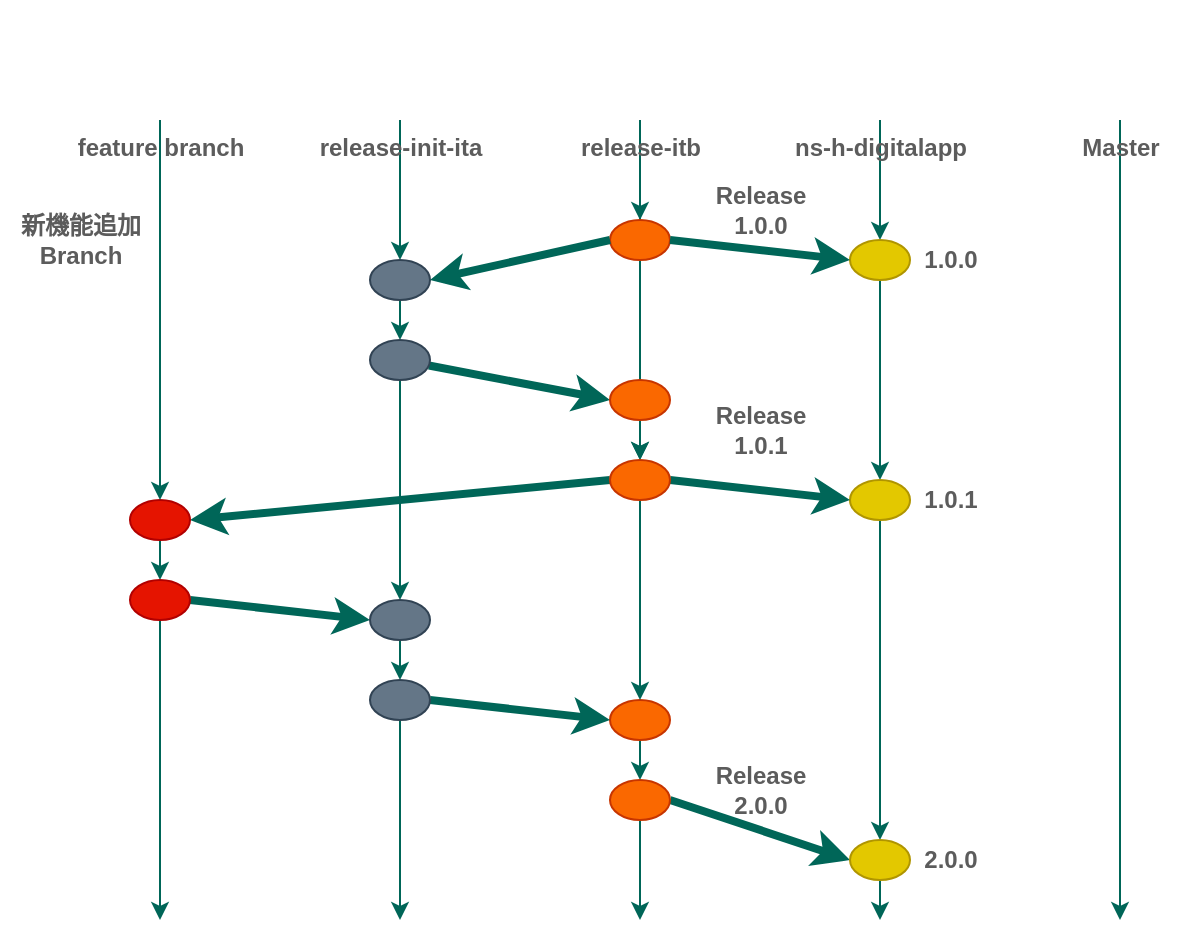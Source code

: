 <mxfile version="13.6.6" type="github">
  <diagram id="Ggrinw4O46cQOI9oRwe4" name="Page-1">
    <mxGraphModel dx="887" dy="423" grid="1" gridSize="10" guides="1" tooltips="1" connect="1" arrows="1" fold="1" page="1" pageScale="1" pageWidth="850" pageHeight="1100" math="0" shadow="0">
      <root>
        <mxCell id="0" />
        <mxCell id="1" parent="0" />
        <mxCell id="ERnlBITZ9IQvzJdjA-x8-9" value="" style="edgeStyle=orthogonalEdgeStyle;rounded=0;orthogonalLoop=1;jettySize=auto;html=1;strokeColor=#006658;fontColor=#5C5C5C;" edge="1" parent="1" source="ERnlBITZ9IQvzJdjA-x8-1">
          <mxGeometry relative="1" as="geometry">
            <mxPoint x="640" y="520" as="targetPoint" />
          </mxGeometry>
        </mxCell>
        <mxCell id="ERnlBITZ9IQvzJdjA-x8-1" value="Master" style="shape=image;html=1;verticalAlign=top;verticalLabelPosition=bottom;imageAspect=0;aspect=fixed;image=https://cdn4.iconfinder.com/data/icons/ionicons/512/icon-social-github-128.png;rounded=1;fillColor=#21C0A5;strokeColor=#006658;fontColor=#5C5C5C;fontStyle=1" vertex="1" parent="1">
          <mxGeometry x="610" y="60" width="60" height="60" as="geometry" />
        </mxCell>
        <mxCell id="ERnlBITZ9IQvzJdjA-x8-11" value="" style="edgeStyle=orthogonalEdgeStyle;rounded=0;orthogonalLoop=1;jettySize=auto;html=1;strokeColor=#006658;fontColor=#5C5C5C;" edge="1" parent="1" source="ERnlBITZ9IQvzJdjA-x8-2" target="ERnlBITZ9IQvzJdjA-x8-10">
          <mxGeometry relative="1" as="geometry" />
        </mxCell>
        <mxCell id="ERnlBITZ9IQvzJdjA-x8-2" value="ns-h-digitalapp" style="shape=image;html=1;verticalAlign=top;verticalLabelPosition=bottom;imageAspect=0;aspect=fixed;image=https://cdn4.iconfinder.com/data/icons/ionicons/512/icon-social-github-128.png;rounded=1;fillColor=#21C0A5;strokeColor=#006658;fontColor=#5C5C5C;fontStyle=1" vertex="1" parent="1">
          <mxGeometry x="490" y="60" width="60" height="60" as="geometry" />
        </mxCell>
        <mxCell id="ERnlBITZ9IQvzJdjA-x8-20" style="edgeStyle=orthogonalEdgeStyle;curved=0;rounded=1;sketch=0;orthogonalLoop=1;jettySize=auto;html=1;exitX=0.5;exitY=1;exitDx=0;exitDy=0;strokeColor=#006658;fontColor=#5C5C5C;" edge="1" parent="1" source="ERnlBITZ9IQvzJdjA-x8-3">
          <mxGeometry relative="1" as="geometry">
            <mxPoint x="400" y="290" as="targetPoint" />
          </mxGeometry>
        </mxCell>
        <mxCell id="ERnlBITZ9IQvzJdjA-x8-31" style="edgeStyle=none;rounded=1;sketch=0;orthogonalLoop=1;jettySize=auto;html=1;entryX=0.5;entryY=0;entryDx=0;entryDy=0;endArrow=classic;endFill=1;strokeColor=#006658;strokeWidth=1;fontColor=#5C5C5C;" edge="1" parent="1" source="ERnlBITZ9IQvzJdjA-x8-3" target="ERnlBITZ9IQvzJdjA-x8-30">
          <mxGeometry relative="1" as="geometry" />
        </mxCell>
        <mxCell id="ERnlBITZ9IQvzJdjA-x8-3" value="release-itb" style="shape=image;html=1;verticalAlign=top;verticalLabelPosition=bottom;imageAspect=0;aspect=fixed;image=https://cdn4.iconfinder.com/data/icons/ionicons/512/icon-social-github-128.png;rounded=1;fillColor=#21C0A5;strokeColor=#006658;fontColor=#5C5C5C;fontStyle=1" vertex="1" parent="1">
          <mxGeometry x="370" y="60" width="60" height="60" as="geometry" />
        </mxCell>
        <mxCell id="ERnlBITZ9IQvzJdjA-x8-15" style="edgeStyle=orthogonalEdgeStyle;curved=0;rounded=1;sketch=0;orthogonalLoop=1;jettySize=auto;html=1;entryX=0.5;entryY=0;entryDx=0;entryDy=0;strokeColor=#006658;fontColor=#5C5C5C;" edge="1" parent="1" source="ERnlBITZ9IQvzJdjA-x8-4" target="ERnlBITZ9IQvzJdjA-x8-13">
          <mxGeometry relative="1" as="geometry" />
        </mxCell>
        <mxCell id="ERnlBITZ9IQvzJdjA-x8-4" value="release-init-ita" style="shape=image;html=1;verticalAlign=top;verticalLabelPosition=bottom;imageAspect=0;aspect=fixed;image=https://cdn4.iconfinder.com/data/icons/ionicons/512/icon-social-github-128.png;rounded=1;fillColor=#21C0A5;strokeColor=#006658;fontColor=#5C5C5C;fontStyle=1" vertex="1" parent="1">
          <mxGeometry x="250" y="60" width="60" height="60" as="geometry" />
        </mxCell>
        <mxCell id="ERnlBITZ9IQvzJdjA-x8-5" value="feature branch" style="shape=image;html=1;verticalAlign=top;verticalLabelPosition=bottom;imageAspect=0;aspect=fixed;image=https://cdn4.iconfinder.com/data/icons/ionicons/512/icon-social-github-128.png;rounded=1;fillColor=#21C0A5;strokeColor=#006658;fontColor=#5C5C5C;fontStyle=1" vertex="1" parent="1">
          <mxGeometry x="130" y="60" width="60" height="60" as="geometry" />
        </mxCell>
        <mxCell id="ERnlBITZ9IQvzJdjA-x8-27" value="" style="edgeStyle=orthogonalEdgeStyle;curved=0;rounded=1;sketch=0;orthogonalLoop=1;jettySize=auto;html=1;strokeColor=#006658;fontColor=#5C5C5C;" edge="1" parent="1" source="ERnlBITZ9IQvzJdjA-x8-10" target="ERnlBITZ9IQvzJdjA-x8-26">
          <mxGeometry relative="1" as="geometry" />
        </mxCell>
        <mxCell id="ERnlBITZ9IQvzJdjA-x8-10" value="" style="ellipse;whiteSpace=wrap;html=1;rounded=1;verticalAlign=bottom;fillColor=#e3c800;strokeColor=#B09500;align=center;fontSize=10;fontColor=#ffffff;" vertex="1" parent="1">
          <mxGeometry x="505" y="180" width="30" height="20" as="geometry" />
        </mxCell>
        <mxCell id="ERnlBITZ9IQvzJdjA-x8-29" style="edgeStyle=orthogonalEdgeStyle;curved=0;rounded=1;sketch=0;orthogonalLoop=1;jettySize=auto;html=1;exitX=0.5;exitY=1;exitDx=0;exitDy=0;entryX=0.5;entryY=0;entryDx=0;entryDy=0;strokeColor=#006658;fontColor=#5C5C5C;" edge="1" parent="1" source="ERnlBITZ9IQvzJdjA-x8-13" target="ERnlBITZ9IQvzJdjA-x8-17">
          <mxGeometry relative="1" as="geometry" />
        </mxCell>
        <mxCell id="ERnlBITZ9IQvzJdjA-x8-13" value="" style="ellipse;whiteSpace=wrap;html=1;rounded=1;verticalAlign=bottom;fillColor=#647687;strokeColor=#314354;align=center;fontSize=10;fontColor=#ffffff;" vertex="1" parent="1">
          <mxGeometry x="265" y="190" width="30" height="20" as="geometry" />
        </mxCell>
        <mxCell id="ERnlBITZ9IQvzJdjA-x8-24" style="rounded=1;sketch=0;orthogonalLoop=1;jettySize=auto;html=1;entryX=0;entryY=0.5;entryDx=0;entryDy=0;strokeColor=#006658;fontColor=#5C5C5C;endArrow=classic;endFill=1;strokeWidth=4;" edge="1" parent="1" source="ERnlBITZ9IQvzJdjA-x8-17" target="ERnlBITZ9IQvzJdjA-x8-21">
          <mxGeometry relative="1" as="geometry" />
        </mxCell>
        <mxCell id="ERnlBITZ9IQvzJdjA-x8-45" value="" style="edgeStyle=none;rounded=1;sketch=0;orthogonalLoop=1;jettySize=auto;html=1;strokeColor=#006658;strokeWidth=1;fontColor=#5C5C5C;" edge="1" parent="1" source="ERnlBITZ9IQvzJdjA-x8-17" target="ERnlBITZ9IQvzJdjA-x8-44">
          <mxGeometry relative="1" as="geometry" />
        </mxCell>
        <mxCell id="ERnlBITZ9IQvzJdjA-x8-17" value="" style="ellipse;whiteSpace=wrap;html=1;rounded=1;verticalAlign=bottom;fillColor=#647687;strokeColor=#314354;align=center;fontSize=10;fontColor=#ffffff;" vertex="1" parent="1">
          <mxGeometry x="265" y="230" width="30" height="20" as="geometry" />
        </mxCell>
        <mxCell id="ERnlBITZ9IQvzJdjA-x8-43" style="rounded=1;sketch=0;orthogonalLoop=1;jettySize=auto;html=1;entryX=1;entryY=0.5;entryDx=0;entryDy=0;strokeColor=#006658;fontColor=#5C5C5C;strokeWidth=4;exitX=0;exitY=0.5;exitDx=0;exitDy=0;" edge="1" parent="1" source="ERnlBITZ9IQvzJdjA-x8-77" target="ERnlBITZ9IQvzJdjA-x8-38">
          <mxGeometry relative="1" as="geometry" />
        </mxCell>
        <mxCell id="ERnlBITZ9IQvzJdjA-x8-78" style="edgeStyle=none;rounded=1;sketch=0;orthogonalLoop=1;jettySize=auto;html=1;exitX=0.5;exitY=1;exitDx=0;exitDy=0;entryX=0.5;entryY=0;entryDx=0;entryDy=0;strokeColor=#006658;strokeWidth=1;fontColor=#5C5C5C;" edge="1" parent="1" source="ERnlBITZ9IQvzJdjA-x8-21" target="ERnlBITZ9IQvzJdjA-x8-77">
          <mxGeometry relative="1" as="geometry" />
        </mxCell>
        <mxCell id="ERnlBITZ9IQvzJdjA-x8-21" value="" style="ellipse;whiteSpace=wrap;html=1;rounded=1;verticalAlign=bottom;fillColor=#fa6800;strokeColor=#C73500;align=center;fontSize=10;fontColor=#ffffff;" vertex="1" parent="1">
          <mxGeometry x="385" y="250" width="30" height="20" as="geometry" />
        </mxCell>
        <mxCell id="ERnlBITZ9IQvzJdjA-x8-60" value="" style="edgeStyle=none;rounded=1;sketch=0;orthogonalLoop=1;jettySize=auto;html=1;strokeColor=#006658;strokeWidth=1;fontColor=#5C5C5C;" edge="1" parent="1" source="ERnlBITZ9IQvzJdjA-x8-26" target="ERnlBITZ9IQvzJdjA-x8-59">
          <mxGeometry relative="1" as="geometry" />
        </mxCell>
        <mxCell id="ERnlBITZ9IQvzJdjA-x8-26" value="" style="ellipse;whiteSpace=wrap;html=1;rounded=1;verticalAlign=bottom;fillColor=#e3c800;strokeColor=#B09500;align=center;fontSize=10;fontColor=#ffffff;" vertex="1" parent="1">
          <mxGeometry x="505" y="300" width="30" height="20" as="geometry" />
        </mxCell>
        <mxCell id="ERnlBITZ9IQvzJdjA-x8-30" value="" style="ellipse;whiteSpace=wrap;html=1;rounded=1;verticalAlign=bottom;fillColor=#fa6800;strokeColor=#C73500;align=center;fontSize=10;fontColor=#ffffff;" vertex="1" parent="1">
          <mxGeometry x="385" y="170" width="30" height="20" as="geometry" />
        </mxCell>
        <mxCell id="ERnlBITZ9IQvzJdjA-x8-32" style="rounded=1;sketch=0;orthogonalLoop=1;jettySize=auto;html=1;entryX=0;entryY=0.5;entryDx=0;entryDy=0;strokeColor=#006658;fontColor=#5C5C5C;endArrow=classic;endFill=1;strokeWidth=4;exitX=1;exitY=0.5;exitDx=0;exitDy=0;" edge="1" parent="1" source="ERnlBITZ9IQvzJdjA-x8-77" target="ERnlBITZ9IQvzJdjA-x8-26">
          <mxGeometry relative="1" as="geometry">
            <mxPoint x="291.389" y="349.998" as="sourcePoint" />
            <mxPoint x="385" y="403.49" as="targetPoint" />
          </mxGeometry>
        </mxCell>
        <mxCell id="ERnlBITZ9IQvzJdjA-x8-33" style="rounded=1;sketch=0;orthogonalLoop=1;jettySize=auto;html=1;entryX=1;entryY=0.5;entryDx=0;entryDy=0;strokeColor=#006658;fontColor=#5C5C5C;endArrow=classic;endFill=1;strokeWidth=4;exitX=0;exitY=0.5;exitDx=0;exitDy=0;" edge="1" parent="1" source="ERnlBITZ9IQvzJdjA-x8-30" target="ERnlBITZ9IQvzJdjA-x8-13">
          <mxGeometry relative="1" as="geometry">
            <mxPoint x="291.389" y="189.998" as="sourcePoint" />
            <mxPoint x="385" y="243.49" as="targetPoint" />
          </mxGeometry>
        </mxCell>
        <mxCell id="ERnlBITZ9IQvzJdjA-x8-36" style="rounded=1;sketch=0;orthogonalLoop=1;jettySize=auto;html=1;entryX=0;entryY=0.5;entryDx=0;entryDy=0;strokeColor=#006658;fontColor=#5C5C5C;endArrow=classic;endFill=1;strokeWidth=4;exitX=1;exitY=0.5;exitDx=0;exitDy=0;" edge="1" parent="1" source="ERnlBITZ9IQvzJdjA-x8-30" target="ERnlBITZ9IQvzJdjA-x8-10">
          <mxGeometry relative="1" as="geometry">
            <mxPoint x="420" y="180" as="sourcePoint" />
            <mxPoint x="493.61" y="300" as="targetPoint" />
          </mxGeometry>
        </mxCell>
        <mxCell id="ERnlBITZ9IQvzJdjA-x8-51" style="edgeStyle=none;rounded=1;sketch=0;orthogonalLoop=1;jettySize=auto;html=1;entryX=0;entryY=0.5;entryDx=0;entryDy=0;strokeColor=#006658;strokeWidth=4;fontColor=#5C5C5C;exitX=1;exitY=0.5;exitDx=0;exitDy=0;" edge="1" parent="1" source="ERnlBITZ9IQvzJdjA-x8-55" target="ERnlBITZ9IQvzJdjA-x8-44">
          <mxGeometry relative="1" as="geometry" />
        </mxCell>
        <mxCell id="ERnlBITZ9IQvzJdjA-x8-56" value="" style="edgeStyle=none;rounded=1;sketch=0;orthogonalLoop=1;jettySize=auto;html=1;strokeColor=#006658;strokeWidth=1;fontColor=#5C5C5C;" edge="1" parent="1" source="ERnlBITZ9IQvzJdjA-x8-38" target="ERnlBITZ9IQvzJdjA-x8-55">
          <mxGeometry relative="1" as="geometry" />
        </mxCell>
        <mxCell id="ERnlBITZ9IQvzJdjA-x8-38" value="" style="ellipse;whiteSpace=wrap;html=1;rounded=1;verticalAlign=bottom;fillColor=#e51400;strokeColor=#B20000;align=center;fontSize=10;fontColor=#ffffff;" vertex="1" parent="1">
          <mxGeometry x="145" y="310" width="30" height="20" as="geometry" />
        </mxCell>
        <mxCell id="ERnlBITZ9IQvzJdjA-x8-41" style="edgeStyle=orthogonalEdgeStyle;curved=0;rounded=1;sketch=0;orthogonalLoop=1;jettySize=auto;html=1;exitX=0.5;exitY=1;exitDx=0;exitDy=0;fontColor=#5C5C5C;strokeColor=#006658;" edge="1" parent="1" source="ERnlBITZ9IQvzJdjA-x8-5" target="ERnlBITZ9IQvzJdjA-x8-38">
          <mxGeometry relative="1" as="geometry">
            <mxPoint x="160" y="420" as="targetPoint" />
            <mxPoint x="160" y="120" as="sourcePoint" />
          </mxGeometry>
        </mxCell>
        <mxCell id="ERnlBITZ9IQvzJdjA-x8-50" value="" style="edgeStyle=none;rounded=1;sketch=0;orthogonalLoop=1;jettySize=auto;html=1;strokeColor=#006658;strokeWidth=1;fontColor=#5C5C5C;" edge="1" parent="1" source="ERnlBITZ9IQvzJdjA-x8-44" target="ERnlBITZ9IQvzJdjA-x8-49">
          <mxGeometry relative="1" as="geometry" />
        </mxCell>
        <mxCell id="ERnlBITZ9IQvzJdjA-x8-44" value="" style="ellipse;whiteSpace=wrap;html=1;rounded=1;verticalAlign=bottom;fillColor=#647687;strokeColor=#314354;align=center;fontSize=10;fontColor=#ffffff;" vertex="1" parent="1">
          <mxGeometry x="265" y="360" width="30" height="20" as="geometry" />
        </mxCell>
        <mxCell id="ERnlBITZ9IQvzJdjA-x8-63" style="edgeStyle=none;rounded=1;sketch=0;orthogonalLoop=1;jettySize=auto;html=1;entryX=0;entryY=0.5;entryDx=0;entryDy=0;strokeColor=#006658;strokeWidth=4;fontColor=#5C5C5C;fillColor=#21C0A5;exitX=1;exitY=0.5;exitDx=0;exitDy=0;" edge="1" parent="1" source="ERnlBITZ9IQvzJdjA-x8-80" target="ERnlBITZ9IQvzJdjA-x8-59">
          <mxGeometry relative="1" as="geometry">
            <mxPoint x="415" y="480" as="sourcePoint" />
            <mxPoint x="505" y="470" as="targetPoint" />
          </mxGeometry>
        </mxCell>
        <mxCell id="ERnlBITZ9IQvzJdjA-x8-82" style="edgeStyle=none;rounded=1;sketch=0;orthogonalLoop=1;jettySize=auto;html=1;exitX=0.5;exitY=1;exitDx=0;exitDy=0;entryX=0.5;entryY=0;entryDx=0;entryDy=0;strokeColor=#006658;strokeWidth=1;fontColor=#5C5C5C;" edge="1" parent="1" source="ERnlBITZ9IQvzJdjA-x8-46" target="ERnlBITZ9IQvzJdjA-x8-80">
          <mxGeometry relative="1" as="geometry" />
        </mxCell>
        <mxCell id="ERnlBITZ9IQvzJdjA-x8-46" value="" style="ellipse;whiteSpace=wrap;html=1;rounded=1;verticalAlign=bottom;fillColor=#fa6800;strokeColor=#C73500;align=center;fontSize=10;fontColor=#ffffff;" vertex="1" parent="1">
          <mxGeometry x="385" y="410" width="30" height="20" as="geometry" />
        </mxCell>
        <mxCell id="ERnlBITZ9IQvzJdjA-x8-52" style="edgeStyle=none;rounded=1;sketch=0;orthogonalLoop=1;jettySize=auto;html=1;exitX=0.5;exitY=1;exitDx=0;exitDy=0;strokeColor=#006658;strokeWidth=1;fontColor=#5C5C5C;" edge="1" parent="1" source="ERnlBITZ9IQvzJdjA-x8-49">
          <mxGeometry relative="1" as="geometry">
            <mxPoint x="280" y="520" as="targetPoint" />
          </mxGeometry>
        </mxCell>
        <mxCell id="ERnlBITZ9IQvzJdjA-x8-54" style="edgeStyle=none;rounded=1;sketch=0;orthogonalLoop=1;jettySize=auto;html=1;exitX=1;exitY=0.5;exitDx=0;exitDy=0;entryX=0;entryY=0.5;entryDx=0;entryDy=0;strokeColor=#006658;strokeWidth=4;fontColor=#5C5C5C;" edge="1" parent="1" source="ERnlBITZ9IQvzJdjA-x8-49" target="ERnlBITZ9IQvzJdjA-x8-46">
          <mxGeometry relative="1" as="geometry" />
        </mxCell>
        <mxCell id="ERnlBITZ9IQvzJdjA-x8-49" value="" style="ellipse;whiteSpace=wrap;html=1;rounded=1;verticalAlign=bottom;fillColor=#647687;strokeColor=#314354;align=center;fontSize=10;fontColor=#ffffff;" vertex="1" parent="1">
          <mxGeometry x="265" y="400" width="30" height="20" as="geometry" />
        </mxCell>
        <mxCell id="ERnlBITZ9IQvzJdjA-x8-57" style="edgeStyle=none;rounded=1;sketch=0;orthogonalLoop=1;jettySize=auto;html=1;strokeColor=#006658;strokeWidth=1;fontColor=#5C5C5C;" edge="1" parent="1" source="ERnlBITZ9IQvzJdjA-x8-55">
          <mxGeometry relative="1" as="geometry">
            <mxPoint x="160" y="520" as="targetPoint" />
          </mxGeometry>
        </mxCell>
        <mxCell id="ERnlBITZ9IQvzJdjA-x8-55" value="" style="ellipse;whiteSpace=wrap;html=1;rounded=1;verticalAlign=bottom;fillColor=#e51400;strokeColor=#B20000;align=center;fontSize=10;fontColor=#ffffff;" vertex="1" parent="1">
          <mxGeometry x="145" y="350" width="30" height="20" as="geometry" />
        </mxCell>
        <mxCell id="ERnlBITZ9IQvzJdjA-x8-61" style="edgeStyle=none;rounded=1;sketch=0;orthogonalLoop=1;jettySize=auto;html=1;strokeColor=#006658;strokeWidth=1;fontColor=#5C5C5C;" edge="1" parent="1" source="ERnlBITZ9IQvzJdjA-x8-59">
          <mxGeometry relative="1" as="geometry">
            <mxPoint x="520" y="520" as="targetPoint" />
          </mxGeometry>
        </mxCell>
        <mxCell id="ERnlBITZ9IQvzJdjA-x8-59" value="" style="ellipse;whiteSpace=wrap;html=1;rounded=1;verticalAlign=bottom;fillColor=#e3c800;strokeColor=#B09500;align=center;fontSize=10;fontColor=#ffffff;" vertex="1" parent="1">
          <mxGeometry x="505" y="480" width="30" height="20" as="geometry" />
        </mxCell>
        <mxCell id="ERnlBITZ9IQvzJdjA-x8-67" value="&lt;div&gt;新機能追加&lt;/div&gt;&lt;div&gt;Branch&lt;/div&gt;" style="text;html=1;resizable=0;autosize=1;align=center;verticalAlign=middle;points=[];fillColor=none;strokeColor=none;rounded=0;sketch=0;fontColor=#5C5C5C;fontStyle=1" vertex="1" parent="1">
          <mxGeometry x="80" y="165" width="80" height="30" as="geometry" />
        </mxCell>
        <mxCell id="ERnlBITZ9IQvzJdjA-x8-68" value="&lt;div&gt;Release&lt;br&gt;&lt;/div&gt;&lt;div&gt;1.0.0&lt;/div&gt;" style="text;html=1;resizable=0;autosize=1;align=center;verticalAlign=middle;points=[];fillColor=none;strokeColor=none;rounded=0;sketch=0;fontColor=#5C5C5C;fontStyle=1" vertex="1" parent="1">
          <mxGeometry x="430" y="150" width="60" height="30" as="geometry" />
        </mxCell>
        <mxCell id="ERnlBITZ9IQvzJdjA-x8-69" value="&lt;div&gt;Release&lt;br&gt;&lt;/div&gt;&lt;div&gt;1.0.1&lt;/div&gt;" style="text;html=1;resizable=0;autosize=1;align=center;verticalAlign=middle;points=[];fillColor=none;strokeColor=none;rounded=0;sketch=0;fontColor=#5C5C5C;fontStyle=1" vertex="1" parent="1">
          <mxGeometry x="430" y="260" width="60" height="30" as="geometry" />
        </mxCell>
        <mxCell id="ERnlBITZ9IQvzJdjA-x8-70" value="&lt;div&gt;Release&lt;br&gt;&lt;/div&gt;&lt;div&gt;2.0.0&lt;/div&gt;" style="text;html=1;resizable=0;autosize=1;align=center;verticalAlign=middle;points=[];fillColor=none;strokeColor=none;rounded=0;sketch=0;fontColor=#5C5C5C;fontStyle=1" vertex="1" parent="1">
          <mxGeometry x="430" y="440" width="60" height="30" as="geometry" />
        </mxCell>
        <mxCell id="ERnlBITZ9IQvzJdjA-x8-71" value="1.0.0" style="text;html=1;resizable=0;autosize=1;align=center;verticalAlign=middle;points=[];fillColor=none;strokeColor=none;rounded=0;sketch=0;fontColor=#5C5C5C;fontStyle=1" vertex="1" parent="1">
          <mxGeometry x="535" y="180" width="40" height="20" as="geometry" />
        </mxCell>
        <mxCell id="ERnlBITZ9IQvzJdjA-x8-72" value="1.0.1" style="text;html=1;resizable=0;autosize=1;align=center;verticalAlign=middle;points=[];fillColor=none;strokeColor=none;rounded=0;sketch=0;fontColor=#5C5C5C;fontStyle=1" vertex="1" parent="1">
          <mxGeometry x="535" y="300" width="40" height="20" as="geometry" />
        </mxCell>
        <mxCell id="ERnlBITZ9IQvzJdjA-x8-73" value="2.0.0" style="text;html=1;resizable=0;autosize=1;align=center;verticalAlign=middle;points=[];fillColor=none;strokeColor=none;rounded=0;sketch=0;fontColor=#5C5C5C;fontStyle=1" vertex="1" parent="1">
          <mxGeometry x="535" y="480" width="40" height="20" as="geometry" />
        </mxCell>
        <mxCell id="ERnlBITZ9IQvzJdjA-x8-79" style="edgeStyle=none;rounded=1;sketch=0;orthogonalLoop=1;jettySize=auto;html=1;entryX=0.5;entryY=0;entryDx=0;entryDy=0;strokeColor=#006658;strokeWidth=1;fontColor=#5C5C5C;" edge="1" parent="1" source="ERnlBITZ9IQvzJdjA-x8-77" target="ERnlBITZ9IQvzJdjA-x8-46">
          <mxGeometry relative="1" as="geometry" />
        </mxCell>
        <mxCell id="ERnlBITZ9IQvzJdjA-x8-77" value="" style="ellipse;whiteSpace=wrap;html=1;rounded=1;verticalAlign=bottom;fillColor=#fa6800;strokeColor=#C73500;align=center;fontSize=10;fontColor=#ffffff;" vertex="1" parent="1">
          <mxGeometry x="385" y="290" width="30" height="20" as="geometry" />
        </mxCell>
        <mxCell id="ERnlBITZ9IQvzJdjA-x8-81" style="edgeStyle=none;rounded=1;sketch=0;orthogonalLoop=1;jettySize=auto;html=1;strokeColor=#006658;strokeWidth=1;fontColor=#5C5C5C;" edge="1" parent="1" source="ERnlBITZ9IQvzJdjA-x8-80">
          <mxGeometry relative="1" as="geometry">
            <mxPoint x="400" y="520" as="targetPoint" />
          </mxGeometry>
        </mxCell>
        <mxCell id="ERnlBITZ9IQvzJdjA-x8-80" value="" style="ellipse;whiteSpace=wrap;html=1;rounded=1;verticalAlign=bottom;fillColor=#fa6800;strokeColor=#C73500;align=center;fontSize=10;fontColor=#ffffff;" vertex="1" parent="1">
          <mxGeometry x="385" y="450" width="30" height="20" as="geometry" />
        </mxCell>
      </root>
    </mxGraphModel>
  </diagram>
</mxfile>
